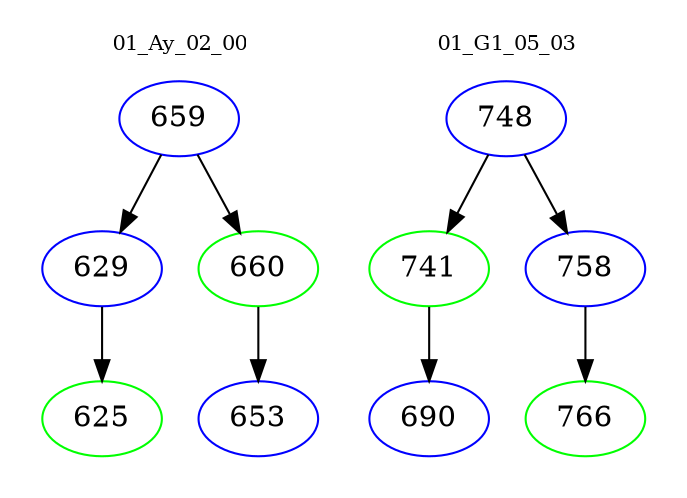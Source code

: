 digraph{
subgraph cluster_0 {
color = white
label = "01_Ay_02_00";
fontsize=10;
T0_659 [label="659", color="blue"]
T0_659 -> T0_629 [color="black"]
T0_629 [label="629", color="blue"]
T0_629 -> T0_625 [color="black"]
T0_625 [label="625", color="green"]
T0_659 -> T0_660 [color="black"]
T0_660 [label="660", color="green"]
T0_660 -> T0_653 [color="black"]
T0_653 [label="653", color="blue"]
}
subgraph cluster_1 {
color = white
label = "01_G1_05_03";
fontsize=10;
T1_748 [label="748", color="blue"]
T1_748 -> T1_741 [color="black"]
T1_741 [label="741", color="green"]
T1_741 -> T1_690 [color="black"]
T1_690 [label="690", color="blue"]
T1_748 -> T1_758 [color="black"]
T1_758 [label="758", color="blue"]
T1_758 -> T1_766 [color="black"]
T1_766 [label="766", color="green"]
}
}
